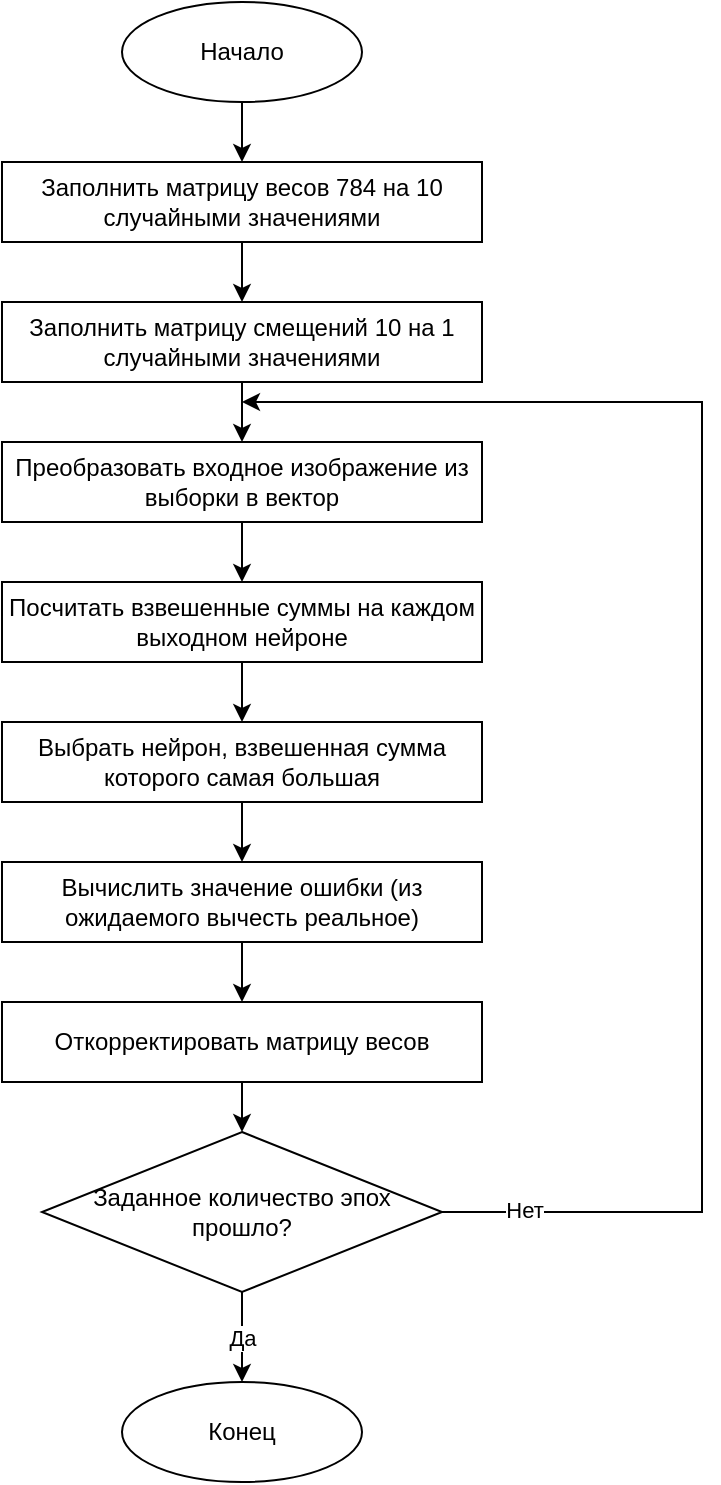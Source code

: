 <mxfile version="21.1.8" type="device">
  <diagram name="Страница 1" id="55Ld98ryis47k5NQ7491">
    <mxGraphModel dx="1434" dy="764" grid="1" gridSize="10" guides="1" tooltips="1" connect="1" arrows="1" fold="1" page="1" pageScale="1" pageWidth="827" pageHeight="1169" math="0" shadow="0">
      <root>
        <mxCell id="0" />
        <mxCell id="1" parent="0" />
        <mxCell id="uwN-KtzIm6JVs4Du7jeU-4" value="" style="edgeStyle=orthogonalEdgeStyle;rounded=0;orthogonalLoop=1;jettySize=auto;html=1;" edge="1" parent="1" source="uwN-KtzIm6JVs4Du7jeU-1" target="uwN-KtzIm6JVs4Du7jeU-3">
          <mxGeometry relative="1" as="geometry" />
        </mxCell>
        <mxCell id="uwN-KtzIm6JVs4Du7jeU-1" value="Начало" style="ellipse;whiteSpace=wrap;html=1;" vertex="1" parent="1">
          <mxGeometry x="340" y="20" width="120" height="50" as="geometry" />
        </mxCell>
        <mxCell id="uwN-KtzIm6JVs4Du7jeU-2" value="Конец" style="ellipse;whiteSpace=wrap;html=1;" vertex="1" parent="1">
          <mxGeometry x="340" y="710" width="120" height="50" as="geometry" />
        </mxCell>
        <mxCell id="uwN-KtzIm6JVs4Du7jeU-6" value="" style="edgeStyle=orthogonalEdgeStyle;rounded=0;orthogonalLoop=1;jettySize=auto;html=1;" edge="1" parent="1" source="uwN-KtzIm6JVs4Du7jeU-3" target="uwN-KtzIm6JVs4Du7jeU-5">
          <mxGeometry relative="1" as="geometry" />
        </mxCell>
        <mxCell id="uwN-KtzIm6JVs4Du7jeU-3" value="Заполнить матрицу весов 784 на 10 случайными значениями" style="rounded=0;whiteSpace=wrap;html=1;" vertex="1" parent="1">
          <mxGeometry x="280" y="100" width="240" height="40" as="geometry" />
        </mxCell>
        <mxCell id="uwN-KtzIm6JVs4Du7jeU-8" value="" style="edgeStyle=orthogonalEdgeStyle;rounded=0;orthogonalLoop=1;jettySize=auto;html=1;" edge="1" parent="1" source="uwN-KtzIm6JVs4Du7jeU-5" target="uwN-KtzIm6JVs4Du7jeU-7">
          <mxGeometry relative="1" as="geometry" />
        </mxCell>
        <mxCell id="uwN-KtzIm6JVs4Du7jeU-5" value="Заполнить матрицу cмещений 10 на 1 случайными значениями" style="rounded=0;whiteSpace=wrap;html=1;" vertex="1" parent="1">
          <mxGeometry x="280" y="170" width="240" height="40" as="geometry" />
        </mxCell>
        <mxCell id="uwN-KtzIm6JVs4Du7jeU-10" value="" style="edgeStyle=orthogonalEdgeStyle;rounded=0;orthogonalLoop=1;jettySize=auto;html=1;" edge="1" parent="1" source="uwN-KtzIm6JVs4Du7jeU-7" target="uwN-KtzIm6JVs4Du7jeU-9">
          <mxGeometry relative="1" as="geometry" />
        </mxCell>
        <mxCell id="uwN-KtzIm6JVs4Du7jeU-7" value="Преобразовать входное изображение из выборки в вектор" style="whiteSpace=wrap;html=1;rounded=0;" vertex="1" parent="1">
          <mxGeometry x="280" y="240" width="240" height="40" as="geometry" />
        </mxCell>
        <mxCell id="uwN-KtzIm6JVs4Du7jeU-12" value="" style="edgeStyle=orthogonalEdgeStyle;rounded=0;orthogonalLoop=1;jettySize=auto;html=1;" edge="1" parent="1" source="uwN-KtzIm6JVs4Du7jeU-9" target="uwN-KtzIm6JVs4Du7jeU-11">
          <mxGeometry relative="1" as="geometry" />
        </mxCell>
        <mxCell id="uwN-KtzIm6JVs4Du7jeU-9" value="Посчитать взвешенные суммы на каждом выходном нейроне" style="whiteSpace=wrap;html=1;rounded=0;" vertex="1" parent="1">
          <mxGeometry x="280" y="310" width="240" height="40" as="geometry" />
        </mxCell>
        <mxCell id="uwN-KtzIm6JVs4Du7jeU-14" value="" style="edgeStyle=orthogonalEdgeStyle;rounded=0;orthogonalLoop=1;jettySize=auto;html=1;" edge="1" parent="1" source="uwN-KtzIm6JVs4Du7jeU-11" target="uwN-KtzIm6JVs4Du7jeU-13">
          <mxGeometry relative="1" as="geometry" />
        </mxCell>
        <mxCell id="uwN-KtzIm6JVs4Du7jeU-11" value="Выбрать нейрон, взвешенная сумма которого самая большая" style="whiteSpace=wrap;html=1;rounded=0;" vertex="1" parent="1">
          <mxGeometry x="280" y="380" width="240" height="40" as="geometry" />
        </mxCell>
        <mxCell id="uwN-KtzIm6JVs4Du7jeU-16" value="" style="edgeStyle=orthogonalEdgeStyle;rounded=0;orthogonalLoop=1;jettySize=auto;html=1;" edge="1" parent="1" source="uwN-KtzIm6JVs4Du7jeU-13" target="uwN-KtzIm6JVs4Du7jeU-15">
          <mxGeometry relative="1" as="geometry" />
        </mxCell>
        <mxCell id="uwN-KtzIm6JVs4Du7jeU-13" value="Вычислить значение ошибки (из ожидаемого вычесть реальное)" style="whiteSpace=wrap;html=1;rounded=0;" vertex="1" parent="1">
          <mxGeometry x="280" y="450" width="240" height="40" as="geometry" />
        </mxCell>
        <mxCell id="uwN-KtzIm6JVs4Du7jeU-19" value="" style="edgeStyle=orthogonalEdgeStyle;rounded=0;orthogonalLoop=1;jettySize=auto;html=1;" edge="1" parent="1" source="uwN-KtzIm6JVs4Du7jeU-15" target="uwN-KtzIm6JVs4Du7jeU-17">
          <mxGeometry relative="1" as="geometry" />
        </mxCell>
        <mxCell id="uwN-KtzIm6JVs4Du7jeU-15" value="Откорректировать матрицу весов" style="whiteSpace=wrap;html=1;rounded=0;" vertex="1" parent="1">
          <mxGeometry x="280" y="520" width="240" height="40" as="geometry" />
        </mxCell>
        <mxCell id="uwN-KtzIm6JVs4Du7jeU-20" value="Да" style="edgeStyle=orthogonalEdgeStyle;rounded=0;orthogonalLoop=1;jettySize=auto;html=1;" edge="1" parent="1" source="uwN-KtzIm6JVs4Du7jeU-17" target="uwN-KtzIm6JVs4Du7jeU-2">
          <mxGeometry relative="1" as="geometry" />
        </mxCell>
        <mxCell id="uwN-KtzIm6JVs4Du7jeU-22" style="edgeStyle=orthogonalEdgeStyle;rounded=0;orthogonalLoop=1;jettySize=auto;html=1;" edge="1" parent="1" source="uwN-KtzIm6JVs4Du7jeU-17">
          <mxGeometry relative="1" as="geometry">
            <mxPoint x="400" y="220" as="targetPoint" />
            <Array as="points">
              <mxPoint x="630" y="625" />
              <mxPoint x="630" y="220" />
            </Array>
          </mxGeometry>
        </mxCell>
        <mxCell id="uwN-KtzIm6JVs4Du7jeU-23" value="Нет" style="edgeLabel;html=1;align=center;verticalAlign=middle;resizable=0;points=[];" vertex="1" connectable="0" parent="uwN-KtzIm6JVs4Du7jeU-22">
          <mxGeometry x="-0.894" y="1" relative="1" as="geometry">
            <mxPoint as="offset" />
          </mxGeometry>
        </mxCell>
        <mxCell id="uwN-KtzIm6JVs4Du7jeU-17" value="Заданное количество эпох прошло?" style="rhombus;whiteSpace=wrap;html=1;" vertex="1" parent="1">
          <mxGeometry x="300" y="585" width="200" height="80" as="geometry" />
        </mxCell>
      </root>
    </mxGraphModel>
  </diagram>
</mxfile>
